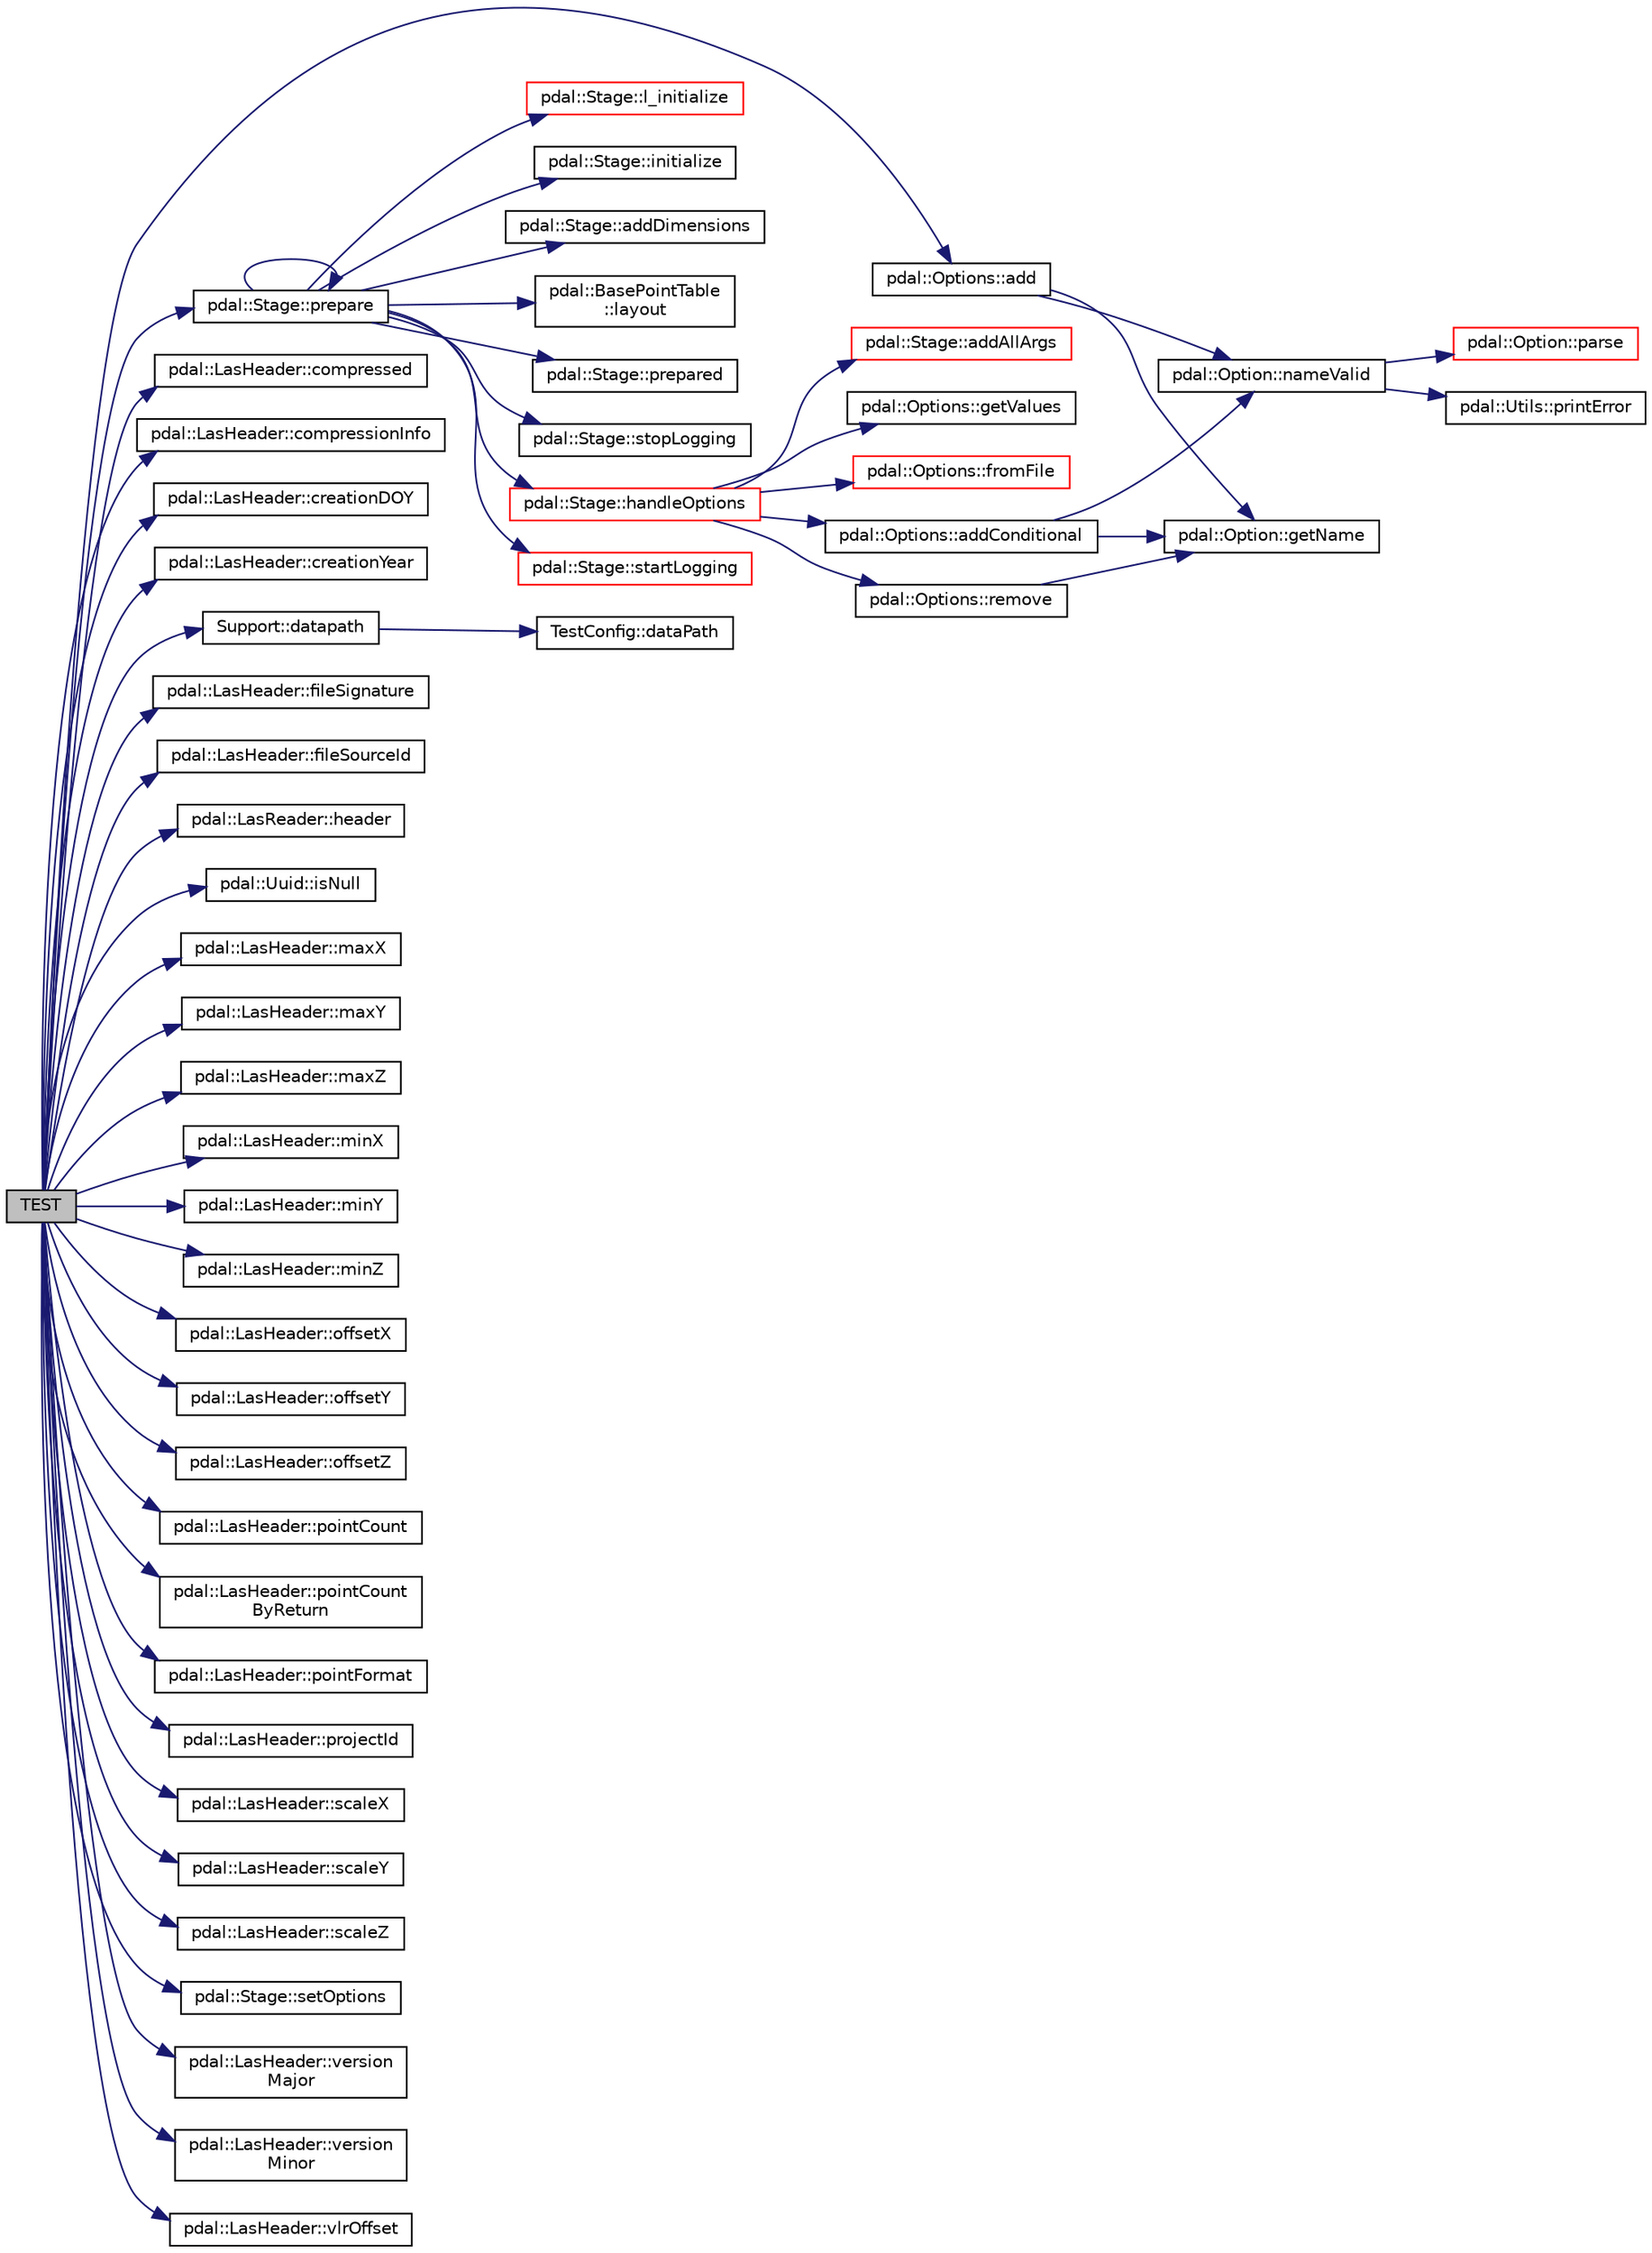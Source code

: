 digraph "TEST"
{
  edge [fontname="Helvetica",fontsize="10",labelfontname="Helvetica",labelfontsize="10"];
  node [fontname="Helvetica",fontsize="10",shape=record];
  rankdir="LR";
  Node1 [label="TEST",height=0.2,width=0.4,color="black", fillcolor="grey75", style="filled", fontcolor="black"];
  Node1 -> Node2 [color="midnightblue",fontsize="10",style="solid",fontname="Helvetica"];
  Node2 [label="pdal::Options::add",height=0.2,width=0.4,color="black", fillcolor="white", style="filled",URL="$classpdal_1_1Options.html#a30826da39f9c4716412141eeeb719032"];
  Node2 -> Node3 [color="midnightblue",fontsize="10",style="solid",fontname="Helvetica"];
  Node3 [label="pdal::Option::nameValid",height=0.2,width=0.4,color="black", fillcolor="white", style="filled",URL="$classpdal_1_1Option.html#aef4422b88464a9cad83b3c11bf1f8cdd"];
  Node3 -> Node4 [color="midnightblue",fontsize="10",style="solid",fontname="Helvetica"];
  Node4 [label="pdal::Option::parse",height=0.2,width=0.4,color="red", fillcolor="white", style="filled",URL="$classpdal_1_1Option.html#a978a36cf9180d3636ea770988961952b"];
  Node3 -> Node5 [color="midnightblue",fontsize="10",style="solid",fontname="Helvetica"];
  Node5 [label="pdal::Utils::printError",height=0.2,width=0.4,color="black", fillcolor="white", style="filled",URL="$namespacepdal_1_1Utils.html#ada321695f57c876ef51227bdf5b84f7a"];
  Node2 -> Node6 [color="midnightblue",fontsize="10",style="solid",fontname="Helvetica"];
  Node6 [label="pdal::Option::getName",height=0.2,width=0.4,color="black", fillcolor="white", style="filled",URL="$classpdal_1_1Option.html#ad2b7a736742fb343e421fa326ef45c23"];
  Node1 -> Node7 [color="midnightblue",fontsize="10",style="solid",fontname="Helvetica"];
  Node7 [label="pdal::LasHeader::compressed",height=0.2,width=0.4,color="black", fillcolor="white", style="filled",URL="$classpdal_1_1LasHeader.html#ab7acd7fe80ae579791be4e5aab896c46"];
  Node1 -> Node8 [color="midnightblue",fontsize="10",style="solid",fontname="Helvetica"];
  Node8 [label="pdal::LasHeader::compressionInfo",height=0.2,width=0.4,color="black", fillcolor="white", style="filled",URL="$classpdal_1_1LasHeader.html#a9fa0bd4ab8feca722a60c73953eb1bcf"];
  Node1 -> Node9 [color="midnightblue",fontsize="10",style="solid",fontname="Helvetica"];
  Node9 [label="pdal::LasHeader::creationDOY",height=0.2,width=0.4,color="black", fillcolor="white", style="filled",URL="$classpdal_1_1LasHeader.html#a596780ab2b722beebcc6c290b60e19c0",tooltip="Get day of year of file creation date. "];
  Node1 -> Node10 [color="midnightblue",fontsize="10",style="solid",fontname="Helvetica"];
  Node10 [label="pdal::LasHeader::creationYear",height=0.2,width=0.4,color="black", fillcolor="white", style="filled",URL="$classpdal_1_1LasHeader.html#ac2e0ba289e48b3bcb7456d0442cebbea",tooltip="Set year of file creation date. "];
  Node1 -> Node11 [color="midnightblue",fontsize="10",style="solid",fontname="Helvetica"];
  Node11 [label="Support::datapath",height=0.2,width=0.4,color="black", fillcolor="white", style="filled",URL="$classSupport.html#a9bbdf6f202f4f2e45e7a53007dd0a238"];
  Node11 -> Node12 [color="midnightblue",fontsize="10",style="solid",fontname="Helvetica"];
  Node12 [label="TestConfig::dataPath",height=0.2,width=0.4,color="black", fillcolor="white", style="filled",URL="$namespaceTestConfig.html#a0e622015f0610c2cfcbb3739b972d877"];
  Node1 -> Node13 [color="midnightblue",fontsize="10",style="solid",fontname="Helvetica"];
  Node13 [label="pdal::LasHeader::fileSignature",height=0.2,width=0.4,color="black", fillcolor="white", style="filled",URL="$classpdal_1_1LasHeader.html#afff2eecf9787337ec1b7d62ca7297709"];
  Node1 -> Node14 [color="midnightblue",fontsize="10",style="solid",fontname="Helvetica"];
  Node14 [label="pdal::LasHeader::fileSourceId",height=0.2,width=0.4,color="black", fillcolor="white", style="filled",URL="$classpdal_1_1LasHeader.html#a6323e71abd246f3e02b52b7d6c118cda"];
  Node1 -> Node15 [color="midnightblue",fontsize="10",style="solid",fontname="Helvetica"];
  Node15 [label="pdal::LasReader::header",height=0.2,width=0.4,color="black", fillcolor="white", style="filled",URL="$classpdal_1_1LasReader.html#a31e6abd6ee48083c69c05d3bf8c59c64"];
  Node1 -> Node16 [color="midnightblue",fontsize="10",style="solid",fontname="Helvetica"];
  Node16 [label="pdal::Uuid::isNull",height=0.2,width=0.4,color="black", fillcolor="white", style="filled",URL="$classpdal_1_1Uuid.html#a5ccef147618cf3ceac1e288b287d9c80"];
  Node1 -> Node17 [color="midnightblue",fontsize="10",style="solid",fontname="Helvetica"];
  Node17 [label="pdal::LasHeader::maxX",height=0.2,width=0.4,color="black", fillcolor="white", style="filled",URL="$classpdal_1_1LasHeader.html#a5f43c1571a8f35912037ed8c9b2043d8",tooltip="Get minimum value of extent of X coordinate. "];
  Node1 -> Node18 [color="midnightblue",fontsize="10",style="solid",fontname="Helvetica"];
  Node18 [label="pdal::LasHeader::maxY",height=0.2,width=0.4,color="black", fillcolor="white", style="filled",URL="$classpdal_1_1LasHeader.html#a1e5d49a03a8ae3b2df7d527ccc298892",tooltip="Get minimum value of extent of Y coordinate. "];
  Node1 -> Node19 [color="midnightblue",fontsize="10",style="solid",fontname="Helvetica"];
  Node19 [label="pdal::LasHeader::maxZ",height=0.2,width=0.4,color="black", fillcolor="white", style="filled",URL="$classpdal_1_1LasHeader.html#a832c05a33836feb7f082fff3613c8d4a",tooltip="Get minimum value of extent of Z coordinate. "];
  Node1 -> Node20 [color="midnightblue",fontsize="10",style="solid",fontname="Helvetica"];
  Node20 [label="pdal::LasHeader::minX",height=0.2,width=0.4,color="black", fillcolor="white", style="filled",URL="$classpdal_1_1LasHeader.html#ad38158ecbc8243fcc119195bb3939fb4",tooltip="Get maximum value of extent of X coordinate. "];
  Node1 -> Node21 [color="midnightblue",fontsize="10",style="solid",fontname="Helvetica"];
  Node21 [label="pdal::LasHeader::minY",height=0.2,width=0.4,color="black", fillcolor="white", style="filled",URL="$classpdal_1_1LasHeader.html#a93263fa671cf786b8ddfff3880222b3c",tooltip="Get maximum value of extent of Y coordinate. "];
  Node1 -> Node22 [color="midnightblue",fontsize="10",style="solid",fontname="Helvetica"];
  Node22 [label="pdal::LasHeader::minZ",height=0.2,width=0.4,color="black", fillcolor="white", style="filled",URL="$classpdal_1_1LasHeader.html#a6328a4750bb845a410076bb4b361901c",tooltip="Get maximum value of extent of Z coordinate. "];
  Node1 -> Node23 [color="midnightblue",fontsize="10",style="solid",fontname="Helvetica"];
  Node23 [label="pdal::LasHeader::offsetX",height=0.2,width=0.4,color="black", fillcolor="white", style="filled",URL="$classpdal_1_1LasHeader.html#a292f5c8bef1ea8d23dea43db5c78b6dd",tooltip="Get X coordinate offset. "];
  Node1 -> Node24 [color="midnightblue",fontsize="10",style="solid",fontname="Helvetica"];
  Node24 [label="pdal::LasHeader::offsetY",height=0.2,width=0.4,color="black", fillcolor="white", style="filled",URL="$classpdal_1_1LasHeader.html#a34cd245b3a9f00fde139429f6edec046",tooltip="Get Y coordinate offset. "];
  Node1 -> Node25 [color="midnightblue",fontsize="10",style="solid",fontname="Helvetica"];
  Node25 [label="pdal::LasHeader::offsetZ",height=0.2,width=0.4,color="black", fillcolor="white", style="filled",URL="$classpdal_1_1LasHeader.html#a2278f4e98e04aabad142a381605b4438",tooltip="Get Z coordinate offset. "];
  Node1 -> Node26 [color="midnightblue",fontsize="10",style="solid",fontname="Helvetica"];
  Node26 [label="pdal::LasHeader::pointCount",height=0.2,width=0.4,color="black", fillcolor="white", style="filled",URL="$classpdal_1_1LasHeader.html#a15691c069ba2ec8e827cf6c077d49ec2",tooltip="Get total number of point records stored in the LAS file. "];
  Node1 -> Node27 [color="midnightblue",fontsize="10",style="solid",fontname="Helvetica"];
  Node27 [label="pdal::LasHeader::pointCount\lByReturn",height=0.2,width=0.4,color="black", fillcolor="white", style="filled",URL="$classpdal_1_1LasHeader.html#a3c139b4cc3f87e56a45ef435a6637ceb"];
  Node1 -> Node28 [color="midnightblue",fontsize="10",style="solid",fontname="Helvetica"];
  Node28 [label="pdal::LasHeader::pointFormat",height=0.2,width=0.4,color="black", fillcolor="white", style="filled",URL="$classpdal_1_1LasHeader.html#a6fd77c7bd324ad8ea97eb427baa7b0e1",tooltip="Get identifier of point data (record) format. "];
  Node1 -> Node29 [color="midnightblue",fontsize="10",style="solid",fontname="Helvetica"];
  Node29 [label="pdal::Stage::prepare",height=0.2,width=0.4,color="black", fillcolor="white", style="filled",URL="$classpdal_1_1Stage.html#a4b9296a59f8852b3d08630f1086bfbea"];
  Node29 -> Node29 [color="midnightblue",fontsize="10",style="solid",fontname="Helvetica"];
  Node29 -> Node30 [color="midnightblue",fontsize="10",style="solid",fontname="Helvetica"];
  Node30 [label="pdal::Stage::handleOptions",height=0.2,width=0.4,color="red", fillcolor="white", style="filled",URL="$classpdal_1_1Stage.html#a75f17f9b67f48f6aab1d98aadefc4d5c"];
  Node30 -> Node31 [color="midnightblue",fontsize="10",style="solid",fontname="Helvetica"];
  Node31 [label="pdal::Stage::addAllArgs",height=0.2,width=0.4,color="red", fillcolor="white", style="filled",URL="$classpdal_1_1Stage.html#a75ff99f7b665c6573e304ed4148dd99e"];
  Node30 -> Node32 [color="midnightblue",fontsize="10",style="solid",fontname="Helvetica"];
  Node32 [label="pdal::Options::getValues",height=0.2,width=0.4,color="black", fillcolor="white", style="filled",URL="$classpdal_1_1Options.html#a99aa4c0c7ba443d584f741d22d37f6a5"];
  Node30 -> Node33 [color="midnightblue",fontsize="10",style="solid",fontname="Helvetica"];
  Node33 [label="pdal::Options::addConditional",height=0.2,width=0.4,color="black", fillcolor="white", style="filled",URL="$classpdal_1_1Options.html#aab2dd4f9208512ad8c38a71ad9d2c98b"];
  Node33 -> Node3 [color="midnightblue",fontsize="10",style="solid",fontname="Helvetica"];
  Node33 -> Node6 [color="midnightblue",fontsize="10",style="solid",fontname="Helvetica"];
  Node30 -> Node34 [color="midnightblue",fontsize="10",style="solid",fontname="Helvetica"];
  Node34 [label="pdal::Options::fromFile",height=0.2,width=0.4,color="red", fillcolor="white", style="filled",URL="$classpdal_1_1Options.html#a541bdbfe72511dad8a22236f0a3cb2ab"];
  Node30 -> Node35 [color="midnightblue",fontsize="10",style="solid",fontname="Helvetica"];
  Node35 [label="pdal::Options::remove",height=0.2,width=0.4,color="black", fillcolor="white", style="filled",URL="$classpdal_1_1Options.html#a0d9ebe7f77b36dea85b51eb0098a5df0"];
  Node35 -> Node6 [color="midnightblue",fontsize="10",style="solid",fontname="Helvetica"];
  Node29 -> Node36 [color="midnightblue",fontsize="10",style="solid",fontname="Helvetica"];
  Node36 [label="pdal::Stage::startLogging",height=0.2,width=0.4,color="red", fillcolor="white", style="filled",URL="$classpdal_1_1Stage.html#a74cf636cb0f633411e4e40dcd718508a"];
  Node29 -> Node37 [color="midnightblue",fontsize="10",style="solid",fontname="Helvetica"];
  Node37 [label="pdal::Stage::l_initialize",height=0.2,width=0.4,color="red", fillcolor="white", style="filled",URL="$classpdal_1_1Stage.html#a6c85dfbf6a674dbc2eda76a79efada48"];
  Node29 -> Node38 [color="midnightblue",fontsize="10",style="solid",fontname="Helvetica"];
  Node38 [label="pdal::Stage::initialize",height=0.2,width=0.4,color="black", fillcolor="white", style="filled",URL="$classpdal_1_1Stage.html#a5b422f842a6374b448439df99fe6e07e"];
  Node29 -> Node39 [color="midnightblue",fontsize="10",style="solid",fontname="Helvetica"];
  Node39 [label="pdal::Stage::addDimensions",height=0.2,width=0.4,color="black", fillcolor="white", style="filled",URL="$classpdal_1_1Stage.html#a7ec627c76e1c30fc53780bd81d08d4ad"];
  Node29 -> Node40 [color="midnightblue",fontsize="10",style="solid",fontname="Helvetica"];
  Node40 [label="pdal::BasePointTable\l::layout",height=0.2,width=0.4,color="black", fillcolor="white", style="filled",URL="$classpdal_1_1BasePointTable.html#a7e3a12a1f29e6cd10d8669ed3d07eb94"];
  Node29 -> Node41 [color="midnightblue",fontsize="10",style="solid",fontname="Helvetica"];
  Node41 [label="pdal::Stage::prepared",height=0.2,width=0.4,color="black", fillcolor="white", style="filled",URL="$classpdal_1_1Stage.html#affff6bc9dbff793d074d76333c5732dd"];
  Node29 -> Node42 [color="midnightblue",fontsize="10",style="solid",fontname="Helvetica"];
  Node42 [label="pdal::Stage::stopLogging",height=0.2,width=0.4,color="black", fillcolor="white", style="filled",URL="$classpdal_1_1Stage.html#ae49e996fe285350923a3bf44d027adad"];
  Node1 -> Node43 [color="midnightblue",fontsize="10",style="solid",fontname="Helvetica"];
  Node43 [label="pdal::LasHeader::projectId",height=0.2,width=0.4,color="black", fillcolor="white", style="filled",URL="$classpdal_1_1LasHeader.html#a4a07697f0879712aa970b86b71b398d1"];
  Node1 -> Node44 [color="midnightblue",fontsize="10",style="solid",fontname="Helvetica"];
  Node44 [label="pdal::LasHeader::scaleX",height=0.2,width=0.4,color="black", fillcolor="white", style="filled",URL="$classpdal_1_1LasHeader.html#ae8411758a57266bcd5f5d6141f54be5e",tooltip="Get scale factor for X coordinate. "];
  Node1 -> Node45 [color="midnightblue",fontsize="10",style="solid",fontname="Helvetica"];
  Node45 [label="pdal::LasHeader::scaleY",height=0.2,width=0.4,color="black", fillcolor="white", style="filled",URL="$classpdal_1_1LasHeader.html#a9df1a49e4ee99545a68c9e30e91eac5e",tooltip="Get scale factor for Y coordinate. "];
  Node1 -> Node46 [color="midnightblue",fontsize="10",style="solid",fontname="Helvetica"];
  Node46 [label="pdal::LasHeader::scaleZ",height=0.2,width=0.4,color="black", fillcolor="white", style="filled",URL="$classpdal_1_1LasHeader.html#a924becc1caec416fb80bf62917994321",tooltip="Get scale factor for Z coordinate. "];
  Node1 -> Node47 [color="midnightblue",fontsize="10",style="solid",fontname="Helvetica"];
  Node47 [label="pdal::Stage::setOptions",height=0.2,width=0.4,color="black", fillcolor="white", style="filled",URL="$classpdal_1_1Stage.html#acb2434df20f371f1fec9577de3cf0046"];
  Node1 -> Node48 [color="midnightblue",fontsize="10",style="solid",fontname="Helvetica"];
  Node48 [label="pdal::LasHeader::version\lMajor",height=0.2,width=0.4,color="black", fillcolor="white", style="filled",URL="$classpdal_1_1LasHeader.html#a814576a454f7a6c0e68a3cbfcaa8999a"];
  Node1 -> Node49 [color="midnightblue",fontsize="10",style="solid",fontname="Helvetica"];
  Node49 [label="pdal::LasHeader::version\lMinor",height=0.2,width=0.4,color="black", fillcolor="white", style="filled",URL="$classpdal_1_1LasHeader.html#a568bf25c7472474408552afcf3601bf3"];
  Node1 -> Node50 [color="midnightblue",fontsize="10",style="solid",fontname="Helvetica"];
  Node50 [label="pdal::LasHeader::vlrOffset",height=0.2,width=0.4,color="black", fillcolor="white", style="filled",URL="$classpdal_1_1LasHeader.html#a12e9029d807bc73c81da5ebbdb9dafe4"];
}
